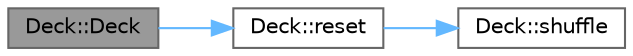 digraph "Deck::Deck"
{
 // LATEX_PDF_SIZE
  bgcolor="transparent";
  edge [fontname=Helvetica,fontsize=10,labelfontname=Helvetica,labelfontsize=10];
  node [fontname=Helvetica,fontsize=10,shape=box,height=0.2,width=0.4];
  rankdir="LR";
  Node1 [id="Node000001",label="Deck::Deck",height=0.2,width=0.4,color="gray40", fillcolor="grey60", style="filled", fontcolor="black",tooltip="Constructs a new Deck and initializes it with 52 cards, shuffled."];
  Node1 -> Node2 [id="edge1_Node000001_Node000002",color="steelblue1",style="solid",tooltip=" "];
  Node2 [id="Node000002",label="Deck::reset",height=0.2,width=0.4,color="grey40", fillcolor="white", style="filled",URL="$d6/deb/class_deck.html#a14aa4f2f94b6b880cd575cf17af26762",tooltip="Resets the deck to a full 52-card set and shuffles it."];
  Node2 -> Node3 [id="edge2_Node000002_Node000003",color="steelblue1",style="solid",tooltip=" "];
  Node3 [id="Node000003",label="Deck::shuffle",height=0.2,width=0.4,color="grey40", fillcolor="white", style="filled",URL="$d6/deb/class_deck.html#ae5a1e52ab00ae5924f2bc6b730dba3eb",tooltip="Shuffles the deck randomly."];
}
